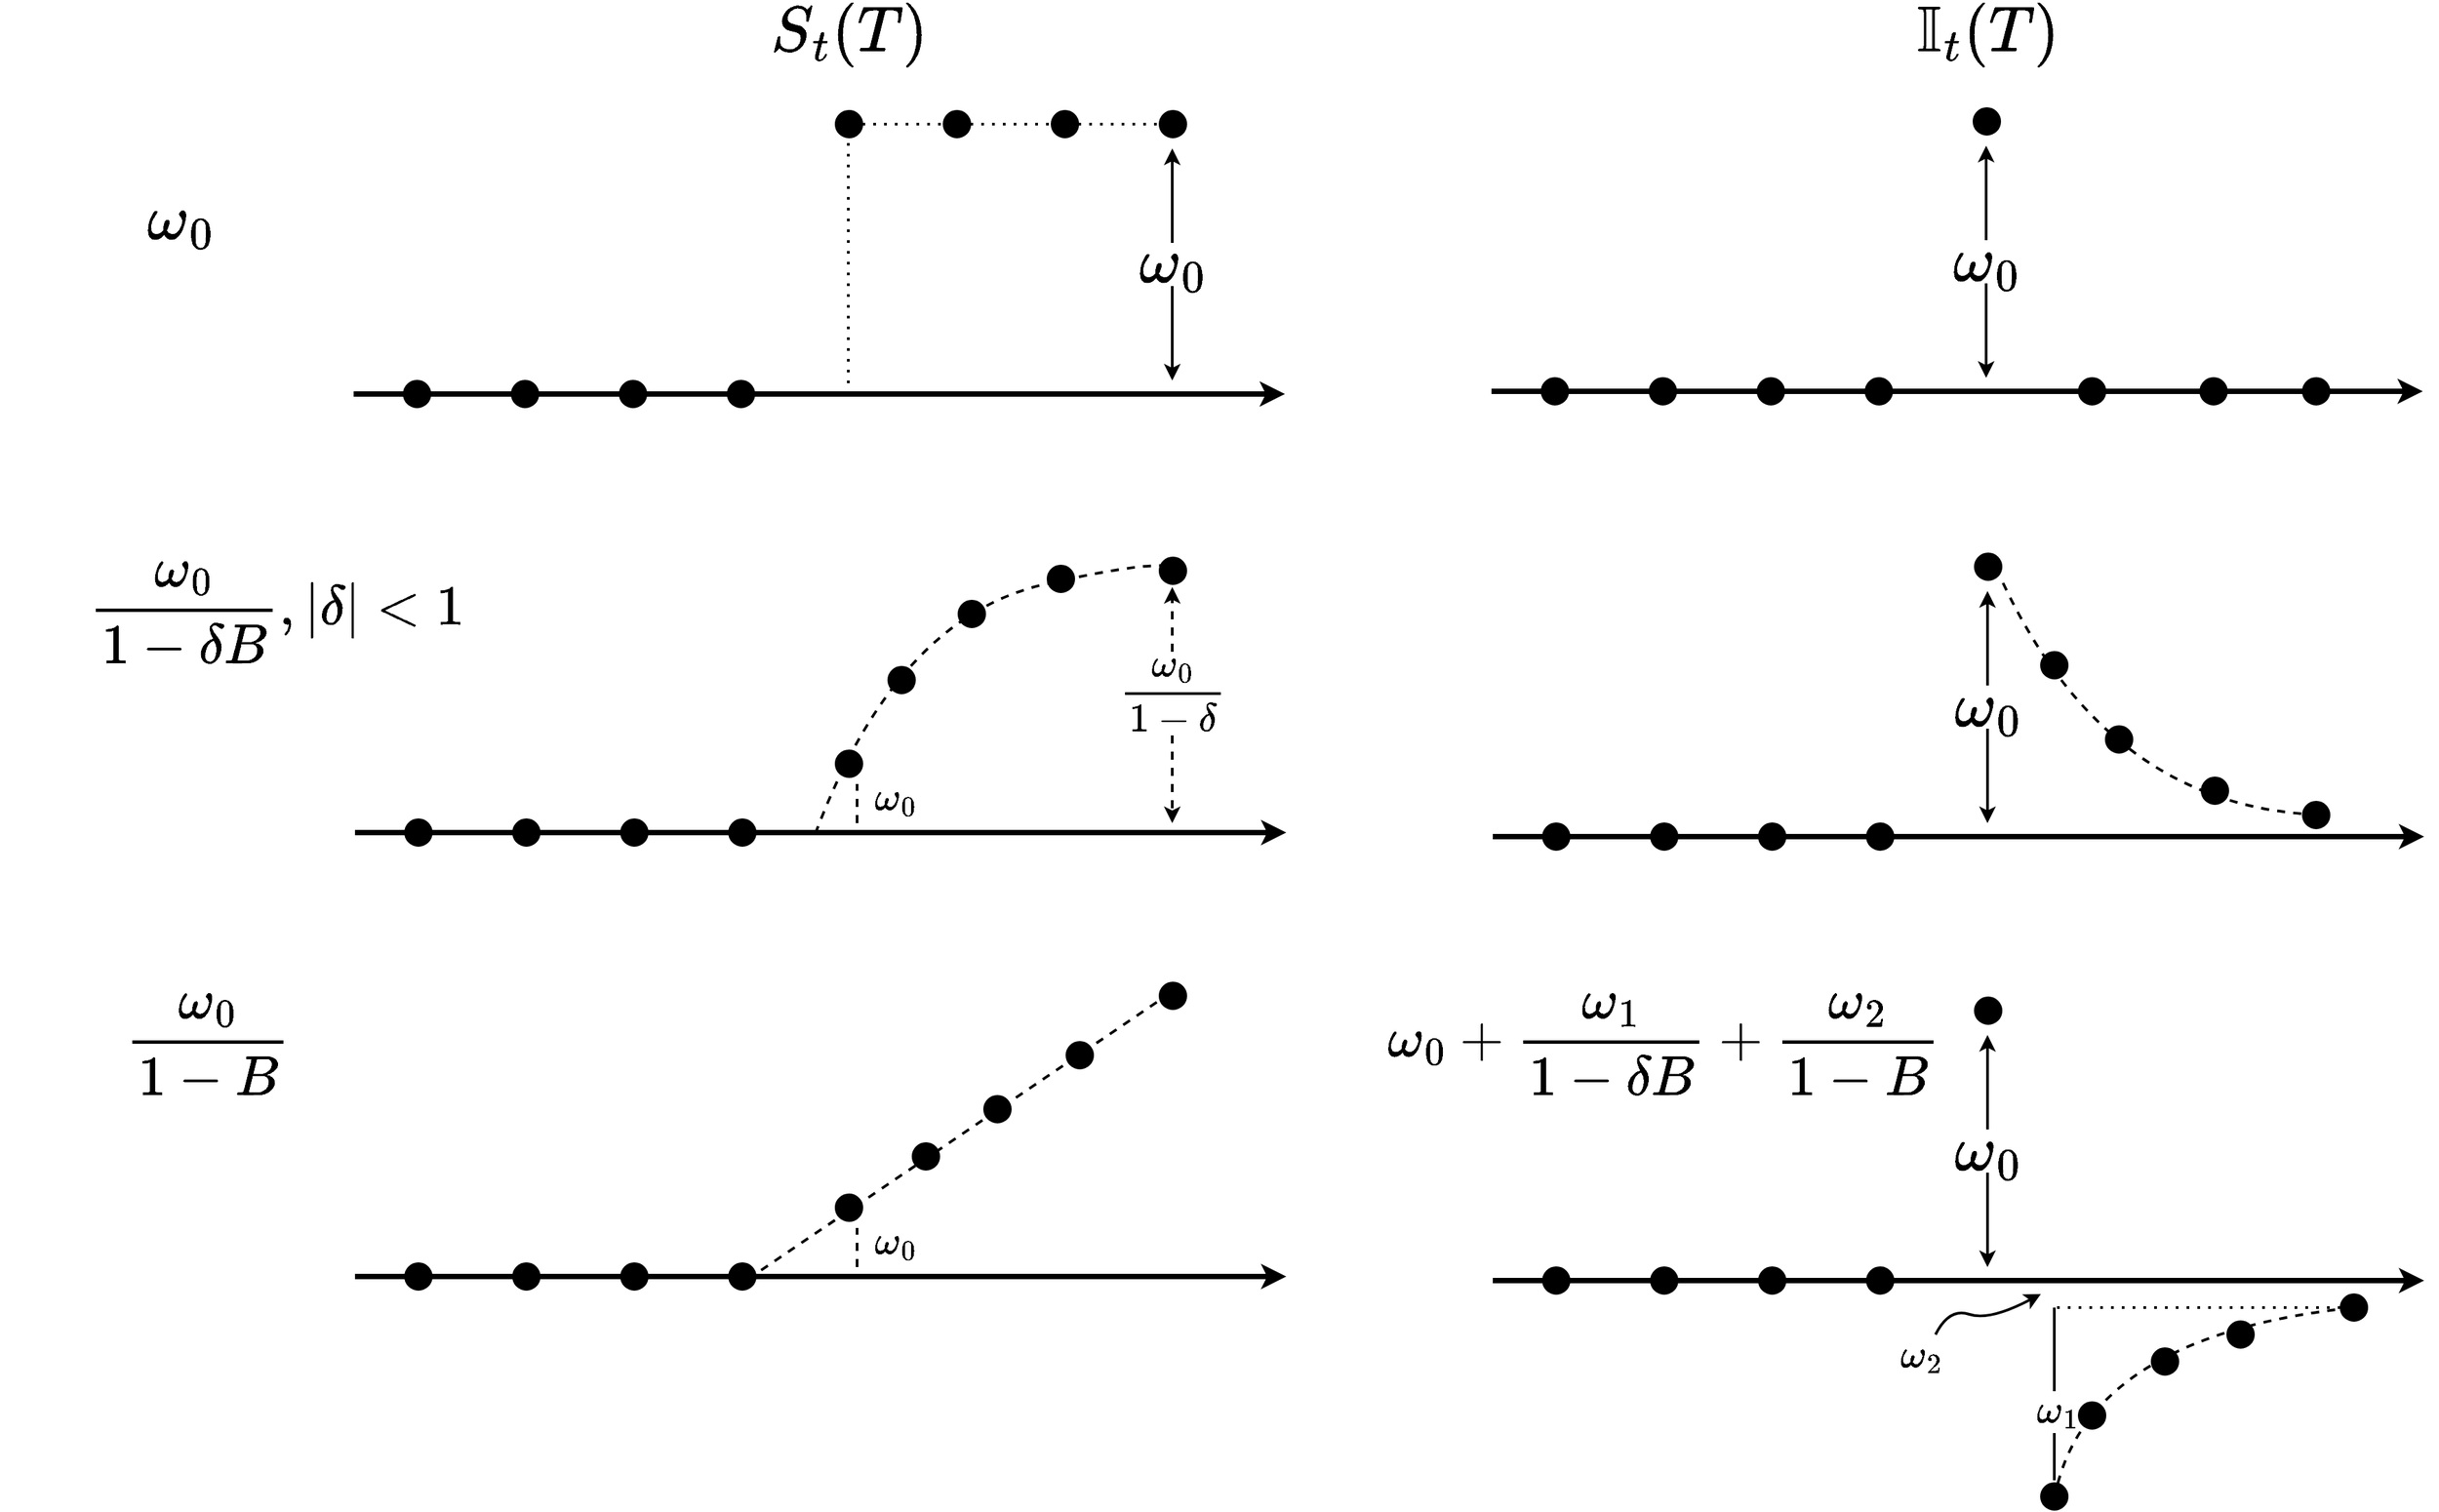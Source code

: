 <mxfile version="20.4.1" type="device"><diagram id="WEeaaVawLQRatXMbla20" name="Página-1"><mxGraphModel dx="3520" dy="1943" grid="1" gridSize="10" guides="1" tooltips="1" connect="1" arrows="1" fold="1" page="1" pageScale="1" pageWidth="1920" pageHeight="1200" math="1" shadow="0"><root><mxCell id="0"/><mxCell id="1" parent="0"/><mxCell id="_2tMUeM-biGsQA5SJjj3-1" value="" style="endArrow=classic;html=1;rounded=0;strokeWidth=4;startArrow=none;" edge="1" parent="1" source="_2tMUeM-biGsQA5SJjj3-8"><mxGeometry width="50" height="50" relative="1" as="geometry"><mxPoint x="268" y="333" as="sourcePoint"/><mxPoint x="958" y="333" as="targetPoint"/></mxGeometry></mxCell><mxCell id="_2tMUeM-biGsQA5SJjj3-9" value="" style="ellipse;whiteSpace=wrap;html=1;aspect=fixed;fillColor=#000000;" vertex="1" parent="1"><mxGeometry x="625" y="123" width="20" height="20" as="geometry"/></mxCell><mxCell id="_2tMUeM-biGsQA5SJjj3-10" value="" style="ellipse;whiteSpace=wrap;html=1;aspect=fixed;fillColor=#000000;" vertex="1" parent="1"><mxGeometry x="705" y="123" width="20" height="20" as="geometry"/></mxCell><mxCell id="_2tMUeM-biGsQA5SJjj3-11" value="" style="ellipse;whiteSpace=wrap;html=1;aspect=fixed;fillColor=#000000;" vertex="1" parent="1"><mxGeometry x="785" y="123" width="20" height="20" as="geometry"/></mxCell><mxCell id="_2tMUeM-biGsQA5SJjj3-12" value="" style="ellipse;whiteSpace=wrap;html=1;aspect=fixed;fillColor=#000000;" vertex="1" parent="1"><mxGeometry x="865" y="123" width="20" height="20" as="geometry"/></mxCell><mxCell id="_2tMUeM-biGsQA5SJjj3-8" value="" style="ellipse;whiteSpace=wrap;html=1;aspect=fixed;fillColor=#000000;" vertex="1" parent="1"><mxGeometry x="545" y="323" width="20" height="20" as="geometry"/></mxCell><mxCell id="_2tMUeM-biGsQA5SJjj3-14" value="" style="endArrow=none;html=1;rounded=0;strokeWidth=4;startArrow=none;" edge="1" parent="1" source="_2tMUeM-biGsQA5SJjj3-7" target="_2tMUeM-biGsQA5SJjj3-8"><mxGeometry width="50" height="50" relative="1" as="geometry"><mxPoint x="268" y="333" as="sourcePoint"/><mxPoint x="958" y="333" as="targetPoint"/></mxGeometry></mxCell><mxCell id="_2tMUeM-biGsQA5SJjj3-7" value="" style="ellipse;whiteSpace=wrap;html=1;aspect=fixed;fillColor=#000000;" vertex="1" parent="1"><mxGeometry x="465" y="323" width="20" height="20" as="geometry"/></mxCell><mxCell id="_2tMUeM-biGsQA5SJjj3-16" value="" style="endArrow=none;html=1;rounded=0;strokeWidth=4;startArrow=none;" edge="1" parent="1" source="_2tMUeM-biGsQA5SJjj3-4" target="_2tMUeM-biGsQA5SJjj3-7"><mxGeometry width="50" height="50" relative="1" as="geometry"><mxPoint x="268" y="333" as="sourcePoint"/><mxPoint x="545" y="333" as="targetPoint"/></mxGeometry></mxCell><mxCell id="_2tMUeM-biGsQA5SJjj3-4" value="" style="ellipse;whiteSpace=wrap;html=1;aspect=fixed;fillColor=#000000;" vertex="1" parent="1"><mxGeometry x="385" y="323" width="20" height="20" as="geometry"/></mxCell><mxCell id="_2tMUeM-biGsQA5SJjj3-17" value="" style="endArrow=none;html=1;rounded=0;strokeWidth=4;startArrow=none;" edge="1" parent="1" source="_2tMUeM-biGsQA5SJjj3-3" target="_2tMUeM-biGsQA5SJjj3-4"><mxGeometry width="50" height="50" relative="1" as="geometry"><mxPoint x="268" y="333" as="sourcePoint"/><mxPoint x="465" y="333" as="targetPoint"/></mxGeometry></mxCell><mxCell id="_2tMUeM-biGsQA5SJjj3-3" value="" style="ellipse;whiteSpace=wrap;html=1;aspect=fixed;fillColor=#000000;" vertex="1" parent="1"><mxGeometry x="305" y="323" width="20" height="20" as="geometry"/></mxCell><mxCell id="_2tMUeM-biGsQA5SJjj3-20" value="" style="endArrow=none;html=1;rounded=0;strokeWidth=4;" edge="1" parent="1" target="_2tMUeM-biGsQA5SJjj3-3"><mxGeometry width="50" height="50" relative="1" as="geometry"><mxPoint x="268" y="333" as="sourcePoint"/><mxPoint x="385" y="333" as="targetPoint"/></mxGeometry></mxCell><mxCell id="_2tMUeM-biGsQA5SJjj3-22" value="" style="endArrow=none;dashed=1;html=1;dashPattern=1 3;strokeWidth=2;rounded=0;" edge="1" parent="1" source="_2tMUeM-biGsQA5SJjj3-9" target="_2tMUeM-biGsQA5SJjj3-12"><mxGeometry width="50" height="50" relative="1" as="geometry"><mxPoint x="695" y="323" as="sourcePoint"/><mxPoint x="745" y="273" as="targetPoint"/></mxGeometry></mxCell><mxCell id="_2tMUeM-biGsQA5SJjj3-23" value="" style="endArrow=none;dashed=1;html=1;dashPattern=1 3;strokeWidth=2;rounded=0;" edge="1" parent="1"><mxGeometry width="50" height="50" relative="1" as="geometry"><mxPoint x="634.5" y="333" as="sourcePoint"/><mxPoint x="634.5" y="143" as="targetPoint"/></mxGeometry></mxCell><mxCell id="_2tMUeM-biGsQA5SJjj3-25" value="&lt;font style=&quot;font-size: 40px;&quot;&gt;$$\omega_0$$&lt;/font&gt;" style="text;html=1;strokeColor=none;fillColor=none;align=center;verticalAlign=middle;whiteSpace=wrap;rounded=0;" vertex="1" parent="1"><mxGeometry x="845" y="221" width="60" height="30" as="geometry"/></mxCell><mxCell id="_2tMUeM-biGsQA5SJjj3-26" value="" style="endArrow=classic;html=1;rounded=0;strokeWidth=2;fontSize=40;" edge="1" parent="1"><mxGeometry width="50" height="50" relative="1" as="geometry"><mxPoint x="874.5" y="253" as="sourcePoint"/><mxPoint x="874.5" y="323" as="targetPoint"/></mxGeometry></mxCell><mxCell id="_2tMUeM-biGsQA5SJjj3-27" value="" style="endArrow=none;html=1;rounded=0;strokeWidth=2;fontSize=40;startArrow=classic;startFill=1;endFill=0;" edge="1" parent="1"><mxGeometry width="50" height="50" relative="1" as="geometry"><mxPoint x="874.5" y="151" as="sourcePoint"/><mxPoint x="874.5" y="221" as="targetPoint"/></mxGeometry></mxCell><mxCell id="_2tMUeM-biGsQA5SJjj3-28" value="" style="endArrow=classic;html=1;rounded=0;strokeWidth=4;startArrow=none;" edge="1" parent="1" source="_2tMUeM-biGsQA5SJjj3-32"><mxGeometry width="50" height="50" relative="1" as="geometry"><mxPoint x="1111" y="331" as="sourcePoint"/><mxPoint x="1801" y="331" as="targetPoint"/></mxGeometry></mxCell><mxCell id="_2tMUeM-biGsQA5SJjj3-29" value="" style="ellipse;whiteSpace=wrap;html=1;aspect=fixed;fillColor=#000000;" vertex="1" parent="1"><mxGeometry x="1468" y="121" width="20" height="20" as="geometry"/></mxCell><mxCell id="_2tMUeM-biGsQA5SJjj3-33" value="" style="ellipse;whiteSpace=wrap;html=1;aspect=fixed;fillColor=#000000;" vertex="1" parent="1"><mxGeometry x="1388" y="321" width="20" height="20" as="geometry"/></mxCell><mxCell id="_2tMUeM-biGsQA5SJjj3-34" value="" style="endArrow=none;html=1;rounded=0;strokeWidth=4;startArrow=none;" edge="1" parent="1" source="_2tMUeM-biGsQA5SJjj3-35" target="_2tMUeM-biGsQA5SJjj3-33"><mxGeometry width="50" height="50" relative="1" as="geometry"><mxPoint x="1111" y="331" as="sourcePoint"/><mxPoint x="1801" y="331" as="targetPoint"/></mxGeometry></mxCell><mxCell id="_2tMUeM-biGsQA5SJjj3-35" value="" style="ellipse;whiteSpace=wrap;html=1;aspect=fixed;fillColor=#000000;" vertex="1" parent="1"><mxGeometry x="1308" y="321" width="20" height="20" as="geometry"/></mxCell><mxCell id="_2tMUeM-biGsQA5SJjj3-36" value="" style="endArrow=none;html=1;rounded=0;strokeWidth=4;startArrow=none;" edge="1" parent="1" source="_2tMUeM-biGsQA5SJjj3-37" target="_2tMUeM-biGsQA5SJjj3-35"><mxGeometry width="50" height="50" relative="1" as="geometry"><mxPoint x="1111" y="331" as="sourcePoint"/><mxPoint x="1388" y="331" as="targetPoint"/></mxGeometry></mxCell><mxCell id="_2tMUeM-biGsQA5SJjj3-37" value="" style="ellipse;whiteSpace=wrap;html=1;aspect=fixed;fillColor=#000000;" vertex="1" parent="1"><mxGeometry x="1228" y="321" width="20" height="20" as="geometry"/></mxCell><mxCell id="_2tMUeM-biGsQA5SJjj3-38" value="" style="endArrow=none;html=1;rounded=0;strokeWidth=4;startArrow=none;" edge="1" parent="1" source="_2tMUeM-biGsQA5SJjj3-39" target="_2tMUeM-biGsQA5SJjj3-37"><mxGeometry width="50" height="50" relative="1" as="geometry"><mxPoint x="1111" y="331" as="sourcePoint"/><mxPoint x="1308" y="331" as="targetPoint"/></mxGeometry></mxCell><mxCell id="_2tMUeM-biGsQA5SJjj3-39" value="" style="ellipse;whiteSpace=wrap;html=1;aspect=fixed;fillColor=#000000;" vertex="1" parent="1"><mxGeometry x="1148" y="321" width="20" height="20" as="geometry"/></mxCell><mxCell id="_2tMUeM-biGsQA5SJjj3-40" value="" style="endArrow=none;html=1;rounded=0;strokeWidth=4;" edge="1" parent="1" target="_2tMUeM-biGsQA5SJjj3-39"><mxGeometry width="50" height="50" relative="1" as="geometry"><mxPoint x="1111" y="331" as="sourcePoint"/><mxPoint x="1228" y="331" as="targetPoint"/></mxGeometry></mxCell><mxCell id="_2tMUeM-biGsQA5SJjj3-43" value="&lt;font style=&quot;font-size: 40px;&quot;&gt;$$\omega_0$$&lt;/font&gt;" style="text;html=1;strokeColor=none;fillColor=none;align=center;verticalAlign=middle;whiteSpace=wrap;rounded=0;" vertex="1" parent="1"><mxGeometry x="1448" y="220" width="60" height="30" as="geometry"/></mxCell><mxCell id="_2tMUeM-biGsQA5SJjj3-44" value="" style="endArrow=classic;html=1;rounded=0;strokeWidth=2;fontSize=40;" edge="1" parent="1"><mxGeometry width="50" height="50" relative="1" as="geometry"><mxPoint x="1477.5" y="251" as="sourcePoint"/><mxPoint x="1477.5" y="321" as="targetPoint"/></mxGeometry></mxCell><mxCell id="_2tMUeM-biGsQA5SJjj3-45" value="" style="endArrow=none;html=1;rounded=0;strokeWidth=2;fontSize=40;startArrow=classic;startFill=1;endFill=0;" edge="1" parent="1"><mxGeometry width="50" height="50" relative="1" as="geometry"><mxPoint x="1477.5" y="149" as="sourcePoint"/><mxPoint x="1477.5" y="219" as="targetPoint"/></mxGeometry></mxCell><mxCell id="_2tMUeM-biGsQA5SJjj3-52" value="&lt;div&gt;$$\omega_0$$&lt;/div&gt;" style="text;html=1;strokeColor=none;fillColor=none;align=center;verticalAlign=middle;whiteSpace=wrap;rounded=0;fontSize=40;" vertex="1" parent="1"><mxGeometry x="110" y="189" width="60" height="30" as="geometry"/></mxCell><mxCell id="_2tMUeM-biGsQA5SJjj3-53" value="" style="endArrow=classic;html=1;rounded=0;strokeWidth=4;startArrow=none;" edge="1" parent="1" source="_2tMUeM-biGsQA5SJjj3-58"><mxGeometry width="50" height="50" relative="1" as="geometry"><mxPoint x="1112" y="661" as="sourcePoint"/><mxPoint x="1802.0" y="661" as="targetPoint"/></mxGeometry></mxCell><mxCell id="_2tMUeM-biGsQA5SJjj3-54" value="" style="ellipse;whiteSpace=wrap;html=1;aspect=fixed;fillColor=#000000;" vertex="1" parent="1"><mxGeometry x="1469" y="451" width="20" height="20" as="geometry"/></mxCell><mxCell id="_2tMUeM-biGsQA5SJjj3-55" value="" style="ellipse;whiteSpace=wrap;html=1;aspect=fixed;fillColor=#000000;" vertex="1" parent="1"><mxGeometry x="1518" y="524" width="20" height="20" as="geometry"/></mxCell><mxCell id="_2tMUeM-biGsQA5SJjj3-56" value="" style="ellipse;whiteSpace=wrap;html=1;aspect=fixed;fillColor=#000000;" vertex="1" parent="1"><mxGeometry x="1637" y="617" width="20" height="20" as="geometry"/></mxCell><mxCell id="_2tMUeM-biGsQA5SJjj3-57" value="" style="ellipse;whiteSpace=wrap;html=1;aspect=fixed;fillColor=#000000;" vertex="1" parent="1"><mxGeometry x="1712" y="635" width="20" height="20" as="geometry"/></mxCell><mxCell id="_2tMUeM-biGsQA5SJjj3-58" value="" style="ellipse;whiteSpace=wrap;html=1;aspect=fixed;fillColor=#000000;" vertex="1" parent="1"><mxGeometry x="1389" y="651" width="20" height="20" as="geometry"/></mxCell><mxCell id="_2tMUeM-biGsQA5SJjj3-59" value="" style="endArrow=none;html=1;rounded=0;strokeWidth=4;startArrow=none;" edge="1" parent="1" source="_2tMUeM-biGsQA5SJjj3-60" target="_2tMUeM-biGsQA5SJjj3-58"><mxGeometry width="50" height="50" relative="1" as="geometry"><mxPoint x="1112" y="661" as="sourcePoint"/><mxPoint x="1802" y="661" as="targetPoint"/></mxGeometry></mxCell><mxCell id="_2tMUeM-biGsQA5SJjj3-60" value="" style="ellipse;whiteSpace=wrap;html=1;aspect=fixed;fillColor=#000000;" vertex="1" parent="1"><mxGeometry x="1309" y="651" width="20" height="20" as="geometry"/></mxCell><mxCell id="_2tMUeM-biGsQA5SJjj3-61" value="" style="endArrow=none;html=1;rounded=0;strokeWidth=4;startArrow=none;" edge="1" parent="1" source="_2tMUeM-biGsQA5SJjj3-62" target="_2tMUeM-biGsQA5SJjj3-60"><mxGeometry width="50" height="50" relative="1" as="geometry"><mxPoint x="1112" y="661" as="sourcePoint"/><mxPoint x="1389" y="661" as="targetPoint"/></mxGeometry></mxCell><mxCell id="_2tMUeM-biGsQA5SJjj3-62" value="" style="ellipse;whiteSpace=wrap;html=1;aspect=fixed;fillColor=#000000;" vertex="1" parent="1"><mxGeometry x="1229" y="651" width="20" height="20" as="geometry"/></mxCell><mxCell id="_2tMUeM-biGsQA5SJjj3-63" value="" style="endArrow=none;html=1;rounded=0;strokeWidth=4;startArrow=none;" edge="1" parent="1" source="_2tMUeM-biGsQA5SJjj3-64" target="_2tMUeM-biGsQA5SJjj3-62"><mxGeometry width="50" height="50" relative="1" as="geometry"><mxPoint x="1112" y="661" as="sourcePoint"/><mxPoint x="1309" y="661" as="targetPoint"/></mxGeometry></mxCell><mxCell id="_2tMUeM-biGsQA5SJjj3-64" value="" style="ellipse;whiteSpace=wrap;html=1;aspect=fixed;fillColor=#000000;" vertex="1" parent="1"><mxGeometry x="1149" y="651" width="20" height="20" as="geometry"/></mxCell><mxCell id="_2tMUeM-biGsQA5SJjj3-65" value="" style="endArrow=none;html=1;rounded=0;strokeWidth=4;" edge="1" parent="1" target="_2tMUeM-biGsQA5SJjj3-64"><mxGeometry width="50" height="50" relative="1" as="geometry"><mxPoint x="1112.0" y="661" as="sourcePoint"/><mxPoint x="1229" y="661" as="targetPoint"/></mxGeometry></mxCell><mxCell id="_2tMUeM-biGsQA5SJjj3-66" value="&lt;font style=&quot;font-size: 40px;&quot;&gt;$$\omega_0$$&lt;/font&gt;" style="text;html=1;strokeColor=none;fillColor=none;align=center;verticalAlign=middle;whiteSpace=wrap;rounded=0;" vertex="1" parent="1"><mxGeometry x="1449" y="550" width="60" height="30" as="geometry"/></mxCell><mxCell id="_2tMUeM-biGsQA5SJjj3-67" value="" style="endArrow=classic;html=1;rounded=0;strokeWidth=2;fontSize=40;" edge="1" parent="1"><mxGeometry width="50" height="50" relative="1" as="geometry"><mxPoint x="1478.5" y="581" as="sourcePoint"/><mxPoint x="1478.5" y="651" as="targetPoint"/></mxGeometry></mxCell><mxCell id="_2tMUeM-biGsQA5SJjj3-68" value="" style="endArrow=none;html=1;rounded=0;strokeWidth=2;fontSize=40;startArrow=classic;startFill=1;endFill=0;" edge="1" parent="1"><mxGeometry width="50" height="50" relative="1" as="geometry"><mxPoint x="1478.5" y="479" as="sourcePoint"/><mxPoint x="1478.5" y="549.0" as="targetPoint"/></mxGeometry></mxCell><mxCell id="_2tMUeM-biGsQA5SJjj3-69" value="" style="ellipse;whiteSpace=wrap;html=1;aspect=fixed;fillColor=#000000;" vertex="1" parent="1"><mxGeometry x="1566" y="579" width="20" height="20" as="geometry"/></mxCell><mxCell id="_2tMUeM-biGsQA5SJjj3-70" value="" style="curved=1;endArrow=none;html=1;rounded=0;strokeWidth=2;fontSize=40;dashed=1;endFill=0;entryX=1;entryY=0.5;entryDx=0;entryDy=0;" edge="1" parent="1" target="_2tMUeM-biGsQA5SJjj3-57"><mxGeometry width="50" height="50" relative="1" as="geometry"><mxPoint x="1490" y="473" as="sourcePoint"/><mxPoint x="1690" y="633" as="targetPoint"/><Array as="points"><mxPoint x="1570" y="643"/></Array></mxGeometry></mxCell><mxCell id="_2tMUeM-biGsQA5SJjj3-30" value="" style="ellipse;whiteSpace=wrap;html=1;aspect=fixed;fillColor=#000000;" vertex="1" parent="1"><mxGeometry x="1546" y="321" width="20" height="20" as="geometry"/></mxCell><mxCell id="_2tMUeM-biGsQA5SJjj3-71" value="" style="endArrow=none;html=1;rounded=0;strokeWidth=4;startArrow=none;" edge="1" parent="1" source="_2tMUeM-biGsQA5SJjj3-33" target="_2tMUeM-biGsQA5SJjj3-30"><mxGeometry width="50" height="50" relative="1" as="geometry"><mxPoint x="1408" y="331" as="sourcePoint"/><mxPoint x="1801.0" y="331" as="targetPoint"/></mxGeometry></mxCell><mxCell id="_2tMUeM-biGsQA5SJjj3-31" value="" style="ellipse;whiteSpace=wrap;html=1;aspect=fixed;fillColor=#000000;" vertex="1" parent="1"><mxGeometry x="1636" y="321" width="20" height="20" as="geometry"/></mxCell><mxCell id="_2tMUeM-biGsQA5SJjj3-75" value="" style="endArrow=none;html=1;rounded=0;strokeWidth=4;startArrow=none;" edge="1" parent="1" source="_2tMUeM-biGsQA5SJjj3-30" target="_2tMUeM-biGsQA5SJjj3-31"><mxGeometry width="50" height="50" relative="1" as="geometry"><mxPoint x="1566" y="331" as="sourcePoint"/><mxPoint x="1801" y="331" as="targetPoint"/></mxGeometry></mxCell><mxCell id="_2tMUeM-biGsQA5SJjj3-32" value="" style="ellipse;whiteSpace=wrap;html=1;aspect=fixed;fillColor=#000000;" vertex="1" parent="1"><mxGeometry x="1712" y="321" width="20" height="20" as="geometry"/></mxCell><mxCell id="_2tMUeM-biGsQA5SJjj3-76" value="" style="endArrow=none;html=1;rounded=0;strokeWidth=4;startArrow=none;" edge="1" parent="1" source="_2tMUeM-biGsQA5SJjj3-31" target="_2tMUeM-biGsQA5SJjj3-32"><mxGeometry width="50" height="50" relative="1" as="geometry"><mxPoint x="1656" y="331" as="sourcePoint"/><mxPoint x="1801" y="331" as="targetPoint"/></mxGeometry></mxCell><mxCell id="_2tMUeM-biGsQA5SJjj3-77" value="$$S_t(T)$$" style="text;html=1;strokeColor=none;fillColor=none;align=center;verticalAlign=middle;whiteSpace=wrap;rounded=0;fontSize=40;" vertex="1" parent="1"><mxGeometry x="605" y="50" width="60" height="30" as="geometry"/></mxCell><mxCell id="_2tMUeM-biGsQA5SJjj3-78" value="$$\mathbb{I}_t(T)$$" style="text;html=1;strokeColor=none;fillColor=none;align=center;verticalAlign=middle;whiteSpace=wrap;rounded=0;fontSize=40;" vertex="1" parent="1"><mxGeometry x="1449" y="50" width="60" height="30" as="geometry"/></mxCell><mxCell id="_2tMUeM-biGsQA5SJjj3-79" value="&lt;div style=&quot;font-size: 35px;&quot;&gt;&lt;font style=&quot;font-size: 35px;&quot;&gt;$$\frac{\omega_0}{1-\delta B}, |\delta|&amp;lt;1$$&lt;/font&gt;&lt;/div&gt;" style="text;html=1;strokeColor=none;fillColor=none;align=center;verticalAlign=middle;whiteSpace=wrap;rounded=0;fontSize=40;" vertex="1" parent="1"><mxGeometry x="80" y="434" width="261" height="124" as="geometry"/></mxCell><mxCell id="_2tMUeM-biGsQA5SJjj3-80" value="" style="endArrow=classic;html=1;rounded=0;strokeWidth=4;startArrow=none;" edge="1" parent="1" source="_2tMUeM-biGsQA5SJjj3-85"><mxGeometry width="50" height="50" relative="1" as="geometry"><mxPoint x="269" y="658" as="sourcePoint"/><mxPoint x="959" y="658" as="targetPoint"/></mxGeometry></mxCell><mxCell id="_2tMUeM-biGsQA5SJjj3-81" value="" style="ellipse;whiteSpace=wrap;html=1;aspect=fixed;fillColor=#000000;" vertex="1" parent="1"><mxGeometry x="625" y="597" width="20" height="20" as="geometry"/></mxCell><mxCell id="_2tMUeM-biGsQA5SJjj3-82" value="" style="ellipse;whiteSpace=wrap;html=1;aspect=fixed;fillColor=#000000;" vertex="1" parent="1"><mxGeometry x="664" y="535" width="20" height="20" as="geometry"/></mxCell><mxCell id="_2tMUeM-biGsQA5SJjj3-83" value="" style="ellipse;whiteSpace=wrap;html=1;aspect=fixed;fillColor=#000000;" vertex="1" parent="1"><mxGeometry x="716" y="486" width="20" height="20" as="geometry"/></mxCell><mxCell id="_2tMUeM-biGsQA5SJjj3-84" value="" style="ellipse;whiteSpace=wrap;html=1;aspect=fixed;fillColor=#000000;" vertex="1" parent="1"><mxGeometry x="782" y="460" width="20" height="20" as="geometry"/></mxCell><mxCell id="_2tMUeM-biGsQA5SJjj3-85" value="" style="ellipse;whiteSpace=wrap;html=1;aspect=fixed;fillColor=#000000;" vertex="1" parent="1"><mxGeometry x="546" y="648" width="20" height="20" as="geometry"/></mxCell><mxCell id="_2tMUeM-biGsQA5SJjj3-86" value="" style="endArrow=none;html=1;rounded=0;strokeWidth=4;startArrow=none;" edge="1" parent="1" source="_2tMUeM-biGsQA5SJjj3-87" target="_2tMUeM-biGsQA5SJjj3-85"><mxGeometry width="50" height="50" relative="1" as="geometry"><mxPoint x="269" y="658" as="sourcePoint"/><mxPoint x="959" y="658" as="targetPoint"/></mxGeometry></mxCell><mxCell id="_2tMUeM-biGsQA5SJjj3-87" value="" style="ellipse;whiteSpace=wrap;html=1;aspect=fixed;fillColor=#000000;" vertex="1" parent="1"><mxGeometry x="466" y="648" width="20" height="20" as="geometry"/></mxCell><mxCell id="_2tMUeM-biGsQA5SJjj3-88" value="" style="endArrow=none;html=1;rounded=0;strokeWidth=4;startArrow=none;" edge="1" parent="1" source="_2tMUeM-biGsQA5SJjj3-89" target="_2tMUeM-biGsQA5SJjj3-87"><mxGeometry width="50" height="50" relative="1" as="geometry"><mxPoint x="269" y="658" as="sourcePoint"/><mxPoint x="546" y="658" as="targetPoint"/></mxGeometry></mxCell><mxCell id="_2tMUeM-biGsQA5SJjj3-89" value="" style="ellipse;whiteSpace=wrap;html=1;aspect=fixed;fillColor=#000000;" vertex="1" parent="1"><mxGeometry x="386" y="648" width="20" height="20" as="geometry"/></mxCell><mxCell id="_2tMUeM-biGsQA5SJjj3-90" value="" style="endArrow=none;html=1;rounded=0;strokeWidth=4;startArrow=none;" edge="1" parent="1" source="_2tMUeM-biGsQA5SJjj3-91" target="_2tMUeM-biGsQA5SJjj3-89"><mxGeometry width="50" height="50" relative="1" as="geometry"><mxPoint x="269" y="658" as="sourcePoint"/><mxPoint x="466" y="658" as="targetPoint"/></mxGeometry></mxCell><mxCell id="_2tMUeM-biGsQA5SJjj3-91" value="" style="ellipse;whiteSpace=wrap;html=1;aspect=fixed;fillColor=#000000;" vertex="1" parent="1"><mxGeometry x="306" y="648" width="20" height="20" as="geometry"/></mxCell><mxCell id="_2tMUeM-biGsQA5SJjj3-92" value="" style="endArrow=none;html=1;rounded=0;strokeWidth=4;" edge="1" parent="1" target="_2tMUeM-biGsQA5SJjj3-91"><mxGeometry width="50" height="50" relative="1" as="geometry"><mxPoint x="269" y="658" as="sourcePoint"/><mxPoint x="386" y="658" as="targetPoint"/></mxGeometry></mxCell><mxCell id="_2tMUeM-biGsQA5SJjj3-95" value="&lt;font style=&quot;font-size: 25px;&quot;&gt;$$\omega_0$$&lt;/font&gt;" style="text;html=1;strokeColor=none;fillColor=none;align=center;verticalAlign=middle;whiteSpace=wrap;rounded=0;" vertex="1" parent="1"><mxGeometry x="640" y="617" width="60" height="30" as="geometry"/></mxCell><mxCell id="_2tMUeM-biGsQA5SJjj3-99" value="" style="ellipse;whiteSpace=wrap;html=1;aspect=fixed;fillColor=#000000;" vertex="1" parent="1"><mxGeometry x="865" y="454" width="20" height="20" as="geometry"/></mxCell><mxCell id="_2tMUeM-biGsQA5SJjj3-102" value="" style="curved=1;endArrow=none;html=1;rounded=0;dashed=1;strokeWidth=2;fontSize=40;endFill=0;" edge="1" parent="1"><mxGeometry width="50" height="50" relative="1" as="geometry"><mxPoint x="610" y="659" as="sourcePoint"/><mxPoint x="880" y="469" as="targetPoint"/><Array as="points"><mxPoint x="670" y="499"/><mxPoint x="890" y="449"/></Array></mxGeometry></mxCell><mxCell id="_2tMUeM-biGsQA5SJjj3-103" value="&lt;div style=&quot;font-size: 25px;&quot;&gt;&lt;font style=&quot;font-size: 25px;&quot;&gt;$$\frac{\omega_0}{1-\delta}$$&lt;/font&gt;&lt;/div&gt;" style="text;html=1;strokeColor=none;fillColor=none;align=center;verticalAlign=middle;whiteSpace=wrap;rounded=0;fontSize=40;" vertex="1" parent="1"><mxGeometry x="845" y="542" width="60" height="30" as="geometry"/></mxCell><mxCell id="_2tMUeM-biGsQA5SJjj3-104" value="" style="endArrow=classic;html=1;rounded=0;strokeWidth=2;fontSize=25;dashed=1;" edge="1" parent="1"><mxGeometry width="50" height="50" relative="1" as="geometry"><mxPoint x="874.5" y="586" as="sourcePoint"/><mxPoint x="874.5" y="651" as="targetPoint"/></mxGeometry></mxCell><mxCell id="_2tMUeM-biGsQA5SJjj3-105" value="" style="endArrow=classic;html=1;rounded=0;strokeWidth=2;fontSize=25;dashed=1;" edge="1" parent="1"><mxGeometry width="50" height="50" relative="1" as="geometry"><mxPoint x="874.5" y="524" as="sourcePoint"/><mxPoint x="874.5" y="476" as="targetPoint"/></mxGeometry></mxCell><mxCell id="_2tMUeM-biGsQA5SJjj3-106" value="" style="endArrow=none;dashed=1;html=1;rounded=0;strokeWidth=2;fontSize=25;" edge="1" parent="1"><mxGeometry width="50" height="50" relative="1" as="geometry"><mxPoint x="641" y="651" as="sourcePoint"/><mxPoint x="641" y="622" as="targetPoint"/></mxGeometry></mxCell><mxCell id="_2tMUeM-biGsQA5SJjj3-108" value="" style="endArrow=classic;html=1;rounded=0;strokeWidth=4;startArrow=none;" edge="1" parent="1" source="_2tMUeM-biGsQA5SJjj3-113"><mxGeometry width="50" height="50" relative="1" as="geometry"><mxPoint x="1112" y="990" as="sourcePoint"/><mxPoint x="1802" y="990" as="targetPoint"/></mxGeometry></mxCell><mxCell id="_2tMUeM-biGsQA5SJjj3-109" value="" style="ellipse;whiteSpace=wrap;html=1;aspect=fixed;fillColor=#000000;" vertex="1" parent="1"><mxGeometry x="1469" y="780" width="20" height="20" as="geometry"/></mxCell><mxCell id="_2tMUeM-biGsQA5SJjj3-110" value="" style="ellipse;whiteSpace=wrap;html=1;aspect=fixed;fillColor=#000000;" vertex="1" parent="1"><mxGeometry x="1518" y="1140" width="20" height="20" as="geometry"/></mxCell><mxCell id="_2tMUeM-biGsQA5SJjj3-111" value="" style="ellipse;whiteSpace=wrap;html=1;aspect=fixed;fillColor=#000000;" vertex="1" parent="1"><mxGeometry x="1656" y="1020" width="20" height="20" as="geometry"/></mxCell><mxCell id="_2tMUeM-biGsQA5SJjj3-112" value="" style="ellipse;whiteSpace=wrap;html=1;aspect=fixed;fillColor=#000000;" vertex="1" parent="1"><mxGeometry x="1740" y="1000" width="20" height="20" as="geometry"/></mxCell><mxCell id="_2tMUeM-biGsQA5SJjj3-113" value="" style="ellipse;whiteSpace=wrap;html=1;aspect=fixed;fillColor=#000000;" vertex="1" parent="1"><mxGeometry x="1389" y="980" width="20" height="20" as="geometry"/></mxCell><mxCell id="_2tMUeM-biGsQA5SJjj3-114" value="" style="endArrow=none;html=1;rounded=0;strokeWidth=4;startArrow=none;" edge="1" parent="1" source="_2tMUeM-biGsQA5SJjj3-115" target="_2tMUeM-biGsQA5SJjj3-113"><mxGeometry width="50" height="50" relative="1" as="geometry"><mxPoint x="1112" y="990" as="sourcePoint"/><mxPoint x="1802" y="990" as="targetPoint"/></mxGeometry></mxCell><mxCell id="_2tMUeM-biGsQA5SJjj3-115" value="" style="ellipse;whiteSpace=wrap;html=1;aspect=fixed;fillColor=#000000;" vertex="1" parent="1"><mxGeometry x="1309" y="980" width="20" height="20" as="geometry"/></mxCell><mxCell id="_2tMUeM-biGsQA5SJjj3-116" value="" style="endArrow=none;html=1;rounded=0;strokeWidth=4;startArrow=none;" edge="1" parent="1" source="_2tMUeM-biGsQA5SJjj3-117" target="_2tMUeM-biGsQA5SJjj3-115"><mxGeometry width="50" height="50" relative="1" as="geometry"><mxPoint x="1112" y="990" as="sourcePoint"/><mxPoint x="1389" y="990" as="targetPoint"/></mxGeometry></mxCell><mxCell id="_2tMUeM-biGsQA5SJjj3-117" value="" style="ellipse;whiteSpace=wrap;html=1;aspect=fixed;fillColor=#000000;" vertex="1" parent="1"><mxGeometry x="1229" y="980" width="20" height="20" as="geometry"/></mxCell><mxCell id="_2tMUeM-biGsQA5SJjj3-118" value="" style="endArrow=none;html=1;rounded=0;strokeWidth=4;startArrow=none;" edge="1" parent="1" source="_2tMUeM-biGsQA5SJjj3-119" target="_2tMUeM-biGsQA5SJjj3-117"><mxGeometry width="50" height="50" relative="1" as="geometry"><mxPoint x="1112" y="990" as="sourcePoint"/><mxPoint x="1309" y="990" as="targetPoint"/></mxGeometry></mxCell><mxCell id="_2tMUeM-biGsQA5SJjj3-119" value="" style="ellipse;whiteSpace=wrap;html=1;aspect=fixed;fillColor=#000000;" vertex="1" parent="1"><mxGeometry x="1149" y="980" width="20" height="20" as="geometry"/></mxCell><mxCell id="_2tMUeM-biGsQA5SJjj3-120" value="" style="endArrow=none;html=1;rounded=0;strokeWidth=4;" edge="1" parent="1" target="_2tMUeM-biGsQA5SJjj3-119"><mxGeometry width="50" height="50" relative="1" as="geometry"><mxPoint x="1112.0" y="990" as="sourcePoint"/><mxPoint x="1229" y="990" as="targetPoint"/></mxGeometry></mxCell><mxCell id="_2tMUeM-biGsQA5SJjj3-121" value="&lt;font style=&quot;font-size: 40px;&quot;&gt;$$\omega_0$$&lt;/font&gt;" style="text;html=1;strokeColor=none;fillColor=none;align=center;verticalAlign=middle;whiteSpace=wrap;rounded=0;" vertex="1" parent="1"><mxGeometry x="1449" y="879" width="60" height="30" as="geometry"/></mxCell><mxCell id="_2tMUeM-biGsQA5SJjj3-122" value="" style="endArrow=classic;html=1;rounded=0;strokeWidth=2;fontSize=40;" edge="1" parent="1"><mxGeometry width="50" height="50" relative="1" as="geometry"><mxPoint x="1478.5" y="910" as="sourcePoint"/><mxPoint x="1478.5" y="980" as="targetPoint"/></mxGeometry></mxCell><mxCell id="_2tMUeM-biGsQA5SJjj3-123" value="" style="endArrow=none;html=1;rounded=0;strokeWidth=2;fontSize=40;startArrow=classic;startFill=1;endFill=0;" edge="1" parent="1"><mxGeometry width="50" height="50" relative="1" as="geometry"><mxPoint x="1478.5" y="808" as="sourcePoint"/><mxPoint x="1478.5" y="878.0" as="targetPoint"/></mxGeometry></mxCell><mxCell id="_2tMUeM-biGsQA5SJjj3-124" value="" style="ellipse;whiteSpace=wrap;html=1;aspect=fixed;fillColor=#000000;" vertex="1" parent="1"><mxGeometry x="1600" y="1040" width="20" height="20" as="geometry"/></mxCell><mxCell id="_2tMUeM-biGsQA5SJjj3-125" value="" style="curved=1;endArrow=none;html=1;rounded=0;strokeWidth=2;fontSize=40;dashed=1;endFill=0;entryX=0.5;entryY=0.5;entryDx=0;entryDy=0;entryPerimeter=0;" edge="1" parent="1" target="_2tMUeM-biGsQA5SJjj3-112" source="_2tMUeM-biGsQA5SJjj3-110"><mxGeometry width="50" height="50" relative="1" as="geometry"><mxPoint x="1566.0" y="716" as="sourcePoint"/><mxPoint x="1710" y="910" as="targetPoint"/><Array as="points"><mxPoint x="1560" y="1030"/></Array></mxGeometry></mxCell><mxCell id="_2tMUeM-biGsQA5SJjj3-126" value="&lt;div style=&quot;font-size: 35px;&quot;&gt;&lt;font style=&quot;font-size: 35px;&quot;&gt;$$\frac{\omega_0}{1- B}$$&lt;/font&gt;&lt;/div&gt;" style="text;html=1;strokeColor=none;fillColor=none;align=center;verticalAlign=middle;whiteSpace=wrap;rounded=0;fontSize=40;" vertex="1" parent="1"><mxGeometry x="80" y="763" width="160" height="106" as="geometry"/></mxCell><mxCell id="_2tMUeM-biGsQA5SJjj3-127" value="" style="endArrow=classic;html=1;rounded=0;strokeWidth=4;startArrow=none;" edge="1" parent="1" source="_2tMUeM-biGsQA5SJjj3-132"><mxGeometry width="50" height="50" relative="1" as="geometry"><mxPoint x="269" y="987" as="sourcePoint"/><mxPoint x="959" y="987" as="targetPoint"/></mxGeometry></mxCell><mxCell id="_2tMUeM-biGsQA5SJjj3-128" value="" style="ellipse;whiteSpace=wrap;html=1;aspect=fixed;fillColor=#000000;" vertex="1" parent="1"><mxGeometry x="625" y="926" width="20" height="20" as="geometry"/></mxCell><mxCell id="_2tMUeM-biGsQA5SJjj3-129" value="" style="ellipse;whiteSpace=wrap;html=1;aspect=fixed;fillColor=#000000;" vertex="1" parent="1"><mxGeometry x="682" y="888" width="20" height="20" as="geometry"/></mxCell><mxCell id="_2tMUeM-biGsQA5SJjj3-130" value="" style="ellipse;whiteSpace=wrap;html=1;aspect=fixed;fillColor=#000000;" vertex="1" parent="1"><mxGeometry x="735" y="853" width="20" height="20" as="geometry"/></mxCell><mxCell id="_2tMUeM-biGsQA5SJjj3-131" value="" style="ellipse;whiteSpace=wrap;html=1;aspect=fixed;fillColor=#000000;" vertex="1" parent="1"><mxGeometry x="796" y="813" width="20" height="20" as="geometry"/></mxCell><mxCell id="_2tMUeM-biGsQA5SJjj3-132" value="" style="ellipse;whiteSpace=wrap;html=1;aspect=fixed;fillColor=#000000;" vertex="1" parent="1"><mxGeometry x="546" y="977" width="20" height="20" as="geometry"/></mxCell><mxCell id="_2tMUeM-biGsQA5SJjj3-133" value="" style="endArrow=none;html=1;rounded=0;strokeWidth=4;startArrow=none;" edge="1" parent="1" source="_2tMUeM-biGsQA5SJjj3-134" target="_2tMUeM-biGsQA5SJjj3-132"><mxGeometry width="50" height="50" relative="1" as="geometry"><mxPoint x="269" y="987" as="sourcePoint"/><mxPoint x="959" y="987" as="targetPoint"/></mxGeometry></mxCell><mxCell id="_2tMUeM-biGsQA5SJjj3-134" value="" style="ellipse;whiteSpace=wrap;html=1;aspect=fixed;fillColor=#000000;" vertex="1" parent="1"><mxGeometry x="466" y="977" width="20" height="20" as="geometry"/></mxCell><mxCell id="_2tMUeM-biGsQA5SJjj3-135" value="" style="endArrow=none;html=1;rounded=0;strokeWidth=4;startArrow=none;" edge="1" parent="1" source="_2tMUeM-biGsQA5SJjj3-136" target="_2tMUeM-biGsQA5SJjj3-134"><mxGeometry width="50" height="50" relative="1" as="geometry"><mxPoint x="269" y="987" as="sourcePoint"/><mxPoint x="546" y="987" as="targetPoint"/></mxGeometry></mxCell><mxCell id="_2tMUeM-biGsQA5SJjj3-136" value="" style="ellipse;whiteSpace=wrap;html=1;aspect=fixed;fillColor=#000000;" vertex="1" parent="1"><mxGeometry x="386" y="977" width="20" height="20" as="geometry"/></mxCell><mxCell id="_2tMUeM-biGsQA5SJjj3-137" value="" style="endArrow=none;html=1;rounded=0;strokeWidth=4;startArrow=none;" edge="1" parent="1" source="_2tMUeM-biGsQA5SJjj3-138" target="_2tMUeM-biGsQA5SJjj3-136"><mxGeometry width="50" height="50" relative="1" as="geometry"><mxPoint x="269" y="987" as="sourcePoint"/><mxPoint x="466" y="987" as="targetPoint"/></mxGeometry></mxCell><mxCell id="_2tMUeM-biGsQA5SJjj3-138" value="" style="ellipse;whiteSpace=wrap;html=1;aspect=fixed;fillColor=#000000;" vertex="1" parent="1"><mxGeometry x="306" y="977" width="20" height="20" as="geometry"/></mxCell><mxCell id="_2tMUeM-biGsQA5SJjj3-139" value="" style="endArrow=none;html=1;rounded=0;strokeWidth=4;" edge="1" parent="1" target="_2tMUeM-biGsQA5SJjj3-138"><mxGeometry width="50" height="50" relative="1" as="geometry"><mxPoint x="269" y="987" as="sourcePoint"/><mxPoint x="386" y="987" as="targetPoint"/></mxGeometry></mxCell><mxCell id="_2tMUeM-biGsQA5SJjj3-140" value="&lt;font style=&quot;font-size: 25px;&quot;&gt;$$\omega_0$$&lt;/font&gt;" style="text;html=1;strokeColor=none;fillColor=none;align=center;verticalAlign=middle;whiteSpace=wrap;rounded=0;" vertex="1" parent="1"><mxGeometry x="640" y="946" width="60" height="30" as="geometry"/></mxCell><mxCell id="_2tMUeM-biGsQA5SJjj3-141" value="" style="ellipse;whiteSpace=wrap;html=1;aspect=fixed;fillColor=#000000;" vertex="1" parent="1"><mxGeometry x="865" y="769" width="20" height="20" as="geometry"/></mxCell><mxCell id="_2tMUeM-biGsQA5SJjj3-146" value="" style="endArrow=none;dashed=1;html=1;rounded=0;strokeWidth=2;fontSize=25;" edge="1" parent="1"><mxGeometry width="50" height="50" relative="1" as="geometry"><mxPoint x="641" y="980" as="sourcePoint"/><mxPoint x="641" y="951" as="targetPoint"/></mxGeometry></mxCell><mxCell id="_2tMUeM-biGsQA5SJjj3-148" value="" style="endArrow=none;html=1;rounded=0;dashed=1;strokeWidth=2;fontSize=35;" edge="1" parent="1"><mxGeometry width="50" height="50" relative="1" as="geometry"><mxPoint x="560" y="989" as="sourcePoint"/><mxPoint x="870" y="779" as="targetPoint"/></mxGeometry></mxCell><mxCell id="_2tMUeM-biGsQA5SJjj3-150" value="" style="ellipse;whiteSpace=wrap;html=1;aspect=fixed;fillColor=#000000;" vertex="1" parent="1"><mxGeometry x="1546" y="1080" width="20" height="20" as="geometry"/></mxCell><mxCell id="_2tMUeM-biGsQA5SJjj3-152" value="" style="endArrow=none;dashed=1;html=1;dashPattern=1 3;strokeWidth=2;rounded=0;fontSize=35;" edge="1" parent="1"><mxGeometry width="50" height="50" relative="1" as="geometry"><mxPoint x="1530" y="1010" as="sourcePoint"/><mxPoint x="1750" y="1010" as="targetPoint"/></mxGeometry></mxCell><mxCell id="_2tMUeM-biGsQA5SJjj3-153" value="&lt;font style=&quot;font-size: 25px;&quot;&gt;$$\omega_1$$&lt;/font&gt;" style="text;html=1;strokeColor=none;fillColor=none;align=center;verticalAlign=middle;whiteSpace=wrap;rounded=0;" vertex="1" parent="1"><mxGeometry x="1501" y="1071" width="60" height="30" as="geometry"/></mxCell><mxCell id="_2tMUeM-biGsQA5SJjj3-154" value="&lt;font style=&quot;font-size: 25px;&quot;&gt;$$\omega_2$$&lt;/font&gt;" style="text;html=1;strokeColor=none;fillColor=none;align=center;verticalAlign=middle;whiteSpace=wrap;rounded=0;" vertex="1" parent="1"><mxGeometry x="1400" y="1030" width="60" height="30" as="geometry"/></mxCell><mxCell id="_2tMUeM-biGsQA5SJjj3-155" value="" style="endArrow=none;html=1;strokeWidth=2;rounded=0;fontSize=25;" edge="1" parent="1"><mxGeometry width="50" height="50" relative="1" as="geometry"><mxPoint x="1528" y="1072" as="sourcePoint"/><mxPoint x="1528" y="1010" as="targetPoint"/></mxGeometry></mxCell><mxCell id="_2tMUeM-biGsQA5SJjj3-156" value="" style="endArrow=none;html=1;strokeWidth=2;rounded=0;fontSize=25;entryX=0.5;entryY=1;entryDx=0;entryDy=0;" edge="1" parent="1"><mxGeometry width="50" height="50" relative="1" as="geometry"><mxPoint x="1528" y="1138" as="sourcePoint"/><mxPoint x="1528" y="1103" as="targetPoint"/></mxGeometry></mxCell><mxCell id="_2tMUeM-biGsQA5SJjj3-157" value="" style="curved=1;endArrow=classic;html=1;rounded=0;strokeWidth=2;fontSize=25;" edge="1" parent="1"><mxGeometry width="50" height="50" relative="1" as="geometry"><mxPoint x="1440" y="1030" as="sourcePoint"/><mxPoint x="1518" y="1000" as="targetPoint"/><Array as="points"><mxPoint x="1450" y="1010"/><mxPoint x="1480" y="1020"/></Array></mxGeometry></mxCell><mxCell id="_2tMUeM-biGsQA5SJjj3-158" value="&lt;div style=&quot;font-size: 35px;&quot;&gt;&lt;font style=&quot;font-size: 35px;&quot;&gt;$$\omega_0+\frac{\omega_1}{1-\delta B}+\frac{\omega_2}{1-B}$$&lt;/font&gt;&lt;/div&gt;" style="text;html=1;strokeColor=none;fillColor=none;align=center;verticalAlign=middle;whiteSpace=wrap;rounded=0;fontSize=40;" vertex="1" parent="1"><mxGeometry x="1033.5" y="741.5" width="409" height="149" as="geometry"/></mxCell></root></mxGraphModel></diagram></mxfile>